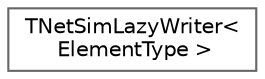 digraph "Graphical Class Hierarchy"
{
 // INTERACTIVE_SVG=YES
 // LATEX_PDF_SIZE
  bgcolor="transparent";
  edge [fontname=Helvetica,fontsize=10,labelfontname=Helvetica,labelfontsize=10];
  node [fontname=Helvetica,fontsize=10,shape=box,height=0.2,width=0.4];
  rankdir="LR";
  Node0 [id="Node000000",label="TNetSimLazyWriter\<\l ElementType \>",height=0.2,width=0.4,color="grey40", fillcolor="white", style="filled",URL="$d0/d75/structTNetSimLazyWriter.html",tooltip=" "];
}
